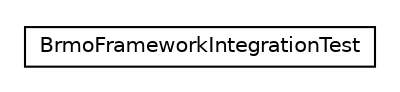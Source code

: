 #!/usr/local/bin/dot
#
# Class diagram 
# Generated by UMLGraph version R5_6-24-gf6e263 (http://www.umlgraph.org/)
#

digraph G {
	edge [fontname="Helvetica",fontsize=10,labelfontname="Helvetica",labelfontsize=10];
	node [fontname="Helvetica",fontsize=10,shape=plaintext];
	nodesep=0.25;
	ranksep=0.5;
	// nl.b3p.brmo.loader.BrmoFrameworkIntegrationTest
	c161 [label=<<table title="nl.b3p.brmo.loader.BrmoFrameworkIntegrationTest" border="0" cellborder="1" cellspacing="0" cellpadding="2" port="p" href="./BrmoFrameworkIntegrationTest.html">
		<tr><td><table border="0" cellspacing="0" cellpadding="1">
<tr><td align="center" balign="center"> BrmoFrameworkIntegrationTest </td></tr>
		</table></td></tr>
		</table>>, URL="./BrmoFrameworkIntegrationTest.html", fontname="Helvetica", fontcolor="black", fontsize=10.0];
}

